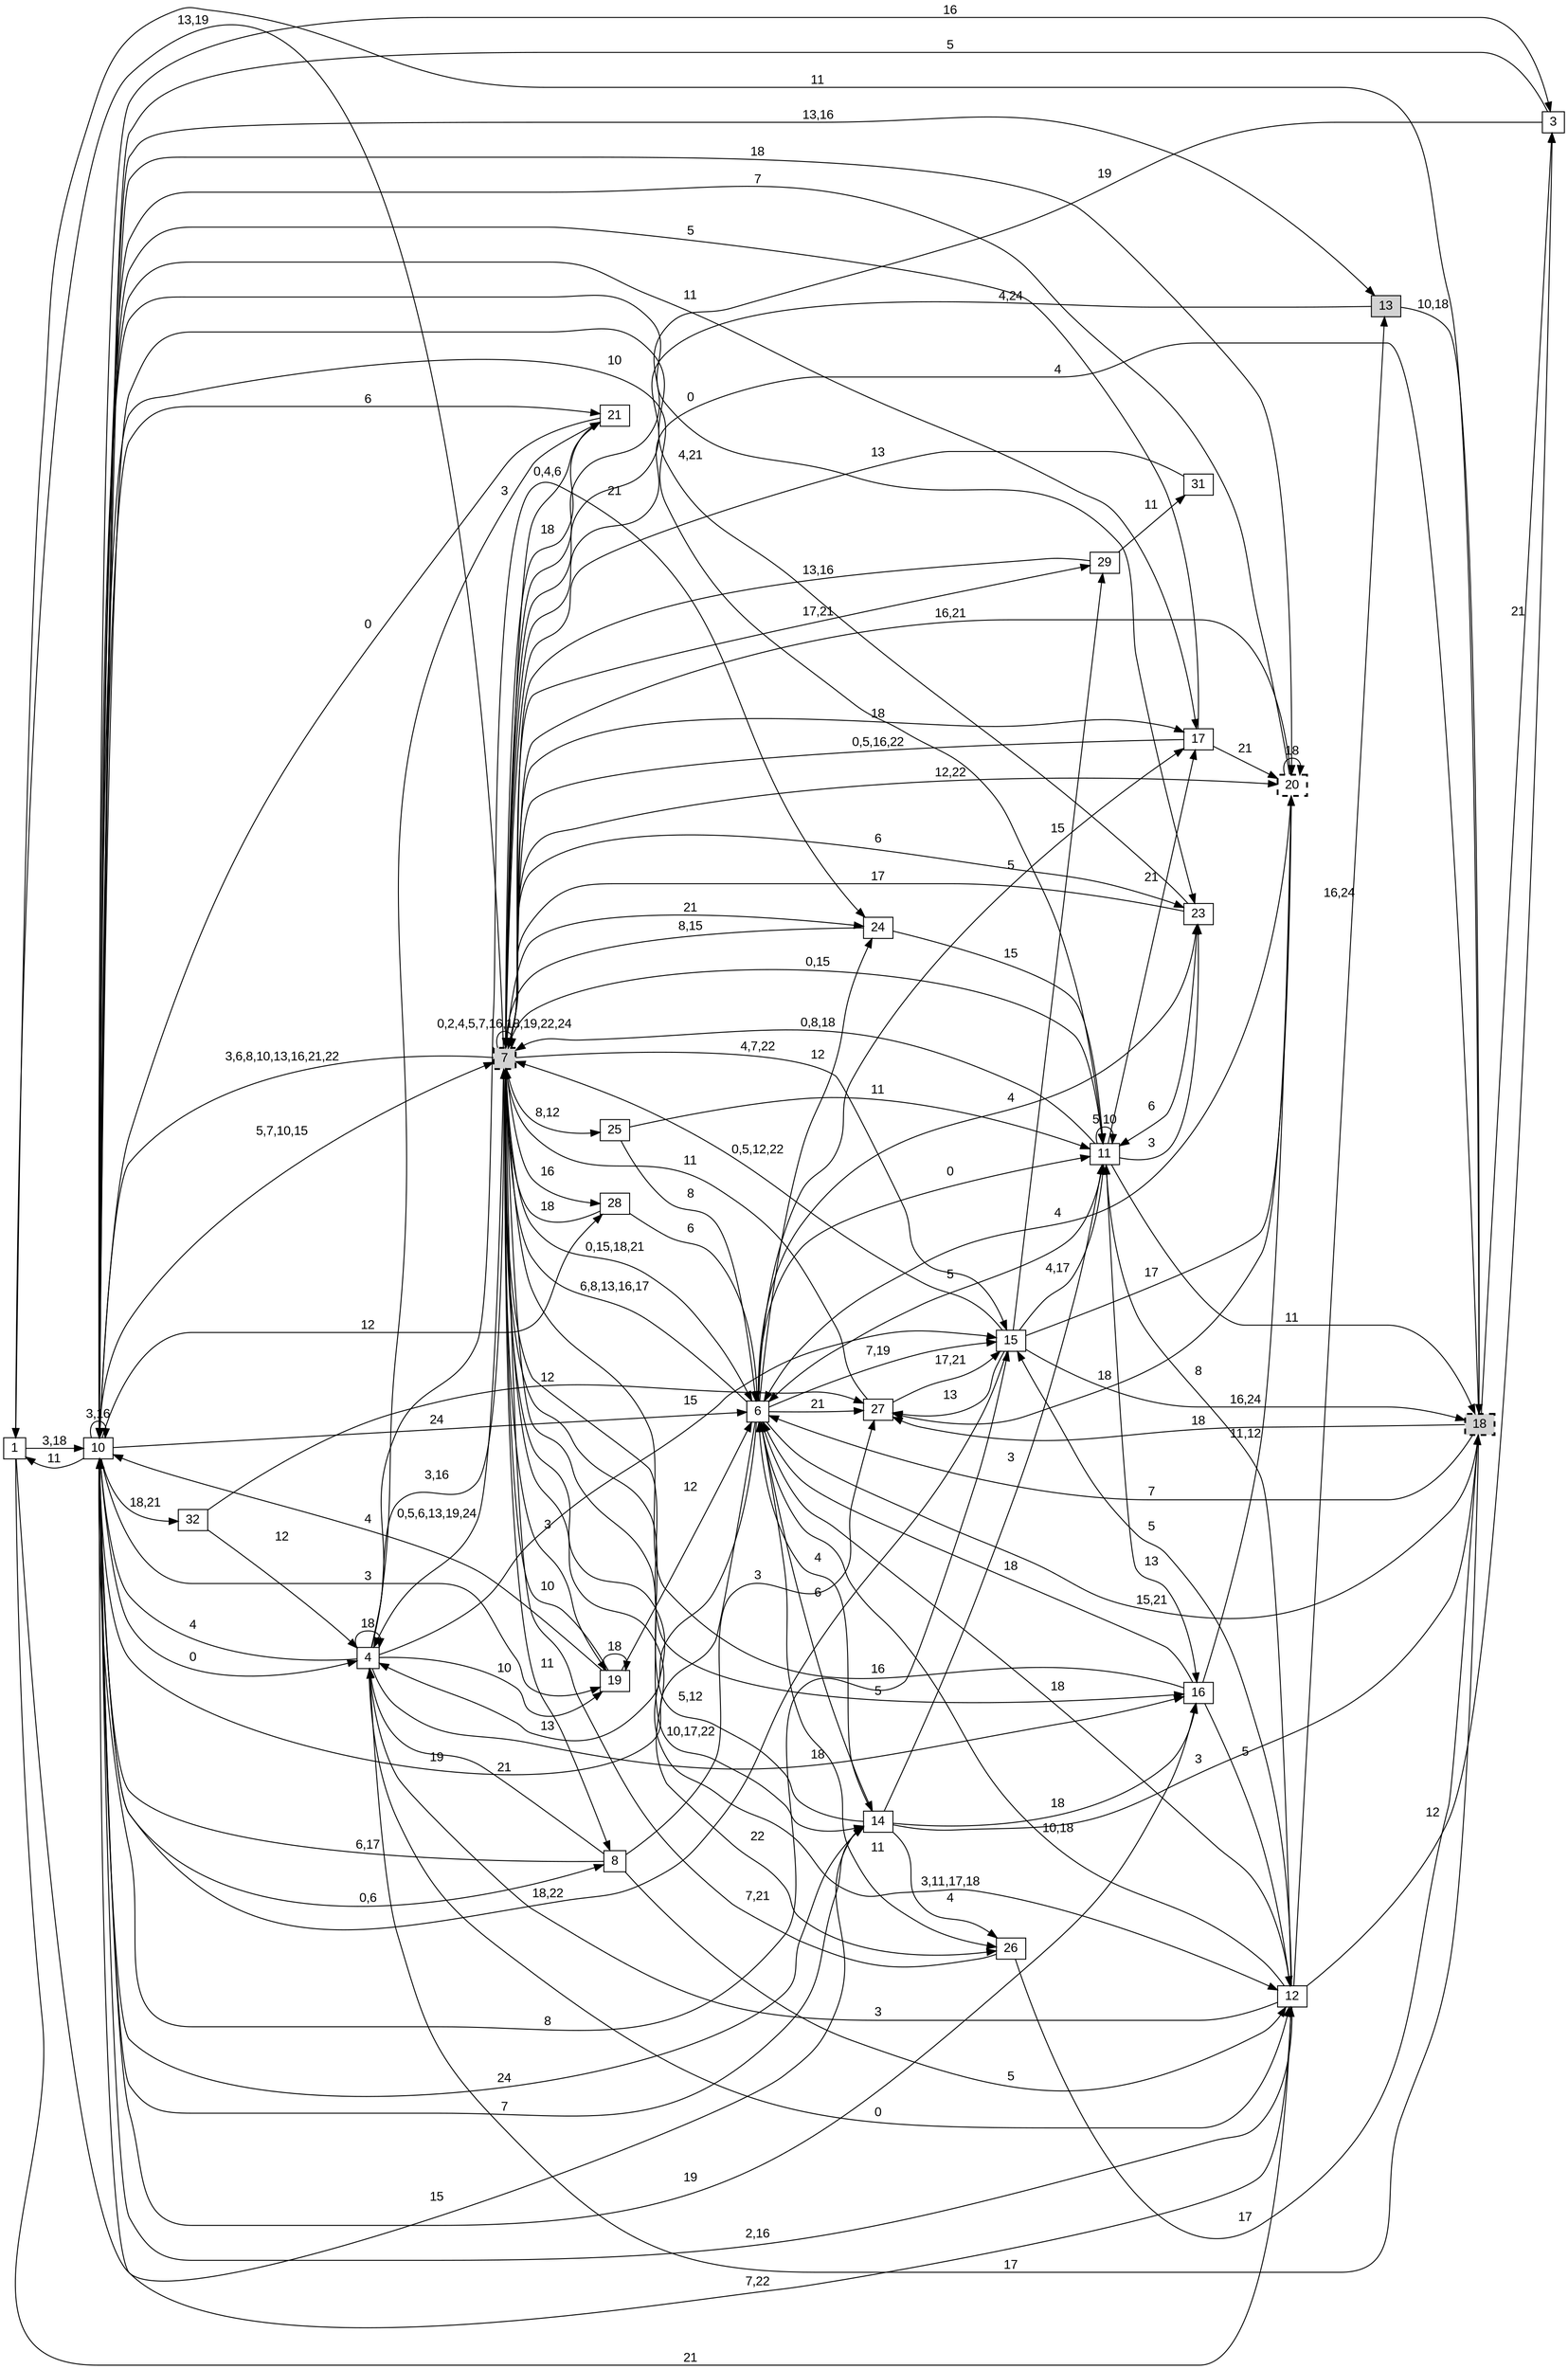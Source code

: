 digraph "NDFA" {
  rankdir=LR
  node [shape=box width=0.1 height=0.1 fontname=Arial]
  edge [fontname=Arial]
/* Estados */
 s1 [label="1" ] /* I:0 F:0 D:0 */
 s3 [label="3" ] /* I:0 F:0 D:0 */
 s4 [label="4" ] /* I:0 F:0 D:0 */
 s6 [label="6" ] /* I:0 F:0 D:0 */
 s7 [label="7" style="filled,bold,dashed"] /* I:1 F:1 D:0 */
 s8 [label="8" ] /* I:0 F:0 D:0 */
 s10 [label="10" ] /* I:0 F:0 D:0 */
 s11 [label="11" ] /* I:0 F:0 D:0 */
 s12 [label="12" ] /* I:0 F:0 D:0 */
 s13 [label="13" style="filled"] /* I:1 F:0 D:0 */
 s14 [label="14" ] /* I:0 F:0 D:0 */
 s15 [label="15" ] /* I:0 F:0 D:0 */
 s16 [label="16" ] /* I:0 F:0 D:0 */
 s17 [label="17" ] /* I:0 F:0 D:0 */
 s18 [label="18" style="filled,bold,dashed"] /* I:1 F:1 D:0 */
 s19 [label="19" ] /* I:0 F:0 D:0 */
 s20 [label="20" style="bold,dashed"] /* I:0 F:1 D:0 */
 s21 [label="21" ] /* I:0 F:0 D:0 */
 s23 [label="23" ] /* I:0 F:0 D:0 */
 s24 [label="24" ] /* I:0 F:0 D:0 */
 s25 [label="25" ] /* I:0 F:0 D:0 */
 s26 [label="26" ] /* I:0 F:0 D:0 */
 s27 [label="27" ] /* I:0 F:0 D:0 */
 s28 [label="28" ] /* I:0 F:0 D:0 */
 s29 [label="29" ] /* I:0 F:0 D:0 */
 s31 [label="31" ] /* I:0 F:0 D:0 */
 s32 [label="32" ] /* I:0 F:0 D:0 */
/* Transiciones */
  s1 -> s10 [label="3,18"]
  s1 -> s12 [label="21"]
  s1 -> s14 [label="15"]
  s3 -> s7 [label="19"]
  s3 -> s10 [label="5"]
  s4 -> s4 [label="18"]
  s4 -> s7 [label="3,16"]
  s4 -> s10 [label="4"]
  s4 -> s12 [label="0"]
  s4 -> s15 [label="15"]
  s4 -> s16 [label="18"]
  s4 -> s19 [label="10"]
  s4 -> s21 [label="3"]
  s4 -> s24 [label="21"]
  s6 -> s4 [label="13"]
  s6 -> s7 [label="6,8,13,16,17"]
  s6 -> s10 [label="19"]
  s6 -> s11 [label="0"]
  s6 -> s12 [label="18"]
  s6 -> s14 [label="6"]
  s6 -> s15 [label="7,19"]
  s6 -> s17 [label="5"]
  s6 -> s18 [label="15,21"]
  s6 -> s23 [label="4"]
  s6 -> s24 [label="12"]
  s6 -> s26 [label="11"]
  s6 -> s27 [label="21"]
  s7 -> s1 [label="13,19"]
  s7 -> s4 [label="0,5,6,13,19,24"]
  s7 -> s6 [label="0,15,18,21"]
  s7 -> s7 [label="0,2,4,5,7,16,18,19,22,24"]
  s7 -> s8 [label="11"]
  s7 -> s10 [label="3,6,8,10,13,16,21,22"]
  s7 -> s11 [label="0,15"]
  s7 -> s12 [label="3,11,17,18"]
  s7 -> s14 [label="10,17,22"]
  s7 -> s15 [label="4,7,22"]
  s7 -> s16 [label="5"]
  s7 -> s17 [label="18"]
  s7 -> s19 [label="3"]
  s7 -> s20 [label="12,22"]
  s7 -> s21 [label="18"]
  s7 -> s23 [label="6"]
  s7 -> s24 [label="21"]
  s7 -> s25 [label="8,12"]
  s7 -> s26 [label="22"]
  s7 -> s28 [label="16"]
  s7 -> s29 [label="17,21"]
  s8 -> s4 [label="21"]
  s8 -> s10 [label="6,17"]
  s8 -> s12 [label="5"]
  s8 -> s27 [label="3"]
  s10 -> s1 [label="11"]
  s10 -> s3 [label="16"]
  s10 -> s4 [label="0"]
  s10 -> s6 [label="24"]
  s10 -> s7 [label="5,7,10,15"]
  s10 -> s8 [label="0,6"]
  s10 -> s10 [label="3,16"]
  s10 -> s11 [label="10"]
  s10 -> s12 [label="7,22"]
  s10 -> s13 [label="13,16"]
  s10 -> s14 [label="7"]
  s10 -> s15 [label="8"]
  s10 -> s16 [label="19"]
  s10 -> s17 [label="11"]
  s10 -> s19 [label="3"]
  s10 -> s20 [label="18"]
  s10 -> s21 [label="6"]
  s10 -> s23 [label="0"]
  s10 -> s28 [label="12"]
  s10 -> s32 [label="18,21"]
  s11 -> s6 [label="5"]
  s11 -> s7 [label="0,8,18"]
  s11 -> s11 [label="5,10"]
  s11 -> s16 [label="13"]
  s11 -> s17 [label="21"]
  s11 -> s18 [label="11"]
  s11 -> s23 [label="3"]
  s12 -> s3 [label="12"]
  s12 -> s4 [label="3"]
  s12 -> s6 [label="10,18"]
  s12 -> s10 [label="2,16"]
  s12 -> s11 [label="8"]
  s12 -> s13 [label="16,24"]
  s12 -> s15 [label="5"]
  s13 -> s7 [label="4,24"]
  s13 -> s18 [label="10,18"]
  s14 -> s6 [label="4"]
  s14 -> s7 [label="5,12"]
  s14 -> s10 [label="24"]
  s14 -> s11 [label="3"]
  s14 -> s16 [label="18"]
  s14 -> s18 [label="3"]
  s14 -> s26 [label="4"]
  s15 -> s7 [label="0,5,12,22"]
  s15 -> s10 [label="18,22"]
  s15 -> s11 [label="4,17"]
  s15 -> s18 [label="16,24"]
  s15 -> s20 [label="17"]
  s15 -> s27 [label="13"]
  s15 -> s29 [label="15"]
  s16 -> s6 [label="18"]
  s16 -> s7 [label="16"]
  s16 -> s12 [label="5"]
  s16 -> s20 [label="11,12"]
  s17 -> s7 [label="0,5,16,22"]
  s17 -> s10 [label="5"]
  s17 -> s20 [label="21"]
  s18 -> s1 [label="11"]
  s18 -> s3 [label="21"]
  s18 -> s4 [label="17"]
  s18 -> s6 [label="7"]
  s18 -> s7 [label="4"]
  s18 -> s27 [label="18"]
  s19 -> s6 [label="12"]
  s19 -> s7 [label="10"]
  s19 -> s10 [label="4"]
  s19 -> s19 [label="18"]
  s20 -> s6 [label="4"]
  s20 -> s7 [label="16,21"]
  s20 -> s10 [label="7"]
  s20 -> s20 [label="18"]
  s20 -> s27 [label="18"]
  s21 -> s7 [label="0,4,6"]
  s21 -> s10 [label="0"]
  s23 -> s7 [label="17"]
  s23 -> s10 [label="4,21"]
  s23 -> s11 [label="6"]
  s24 -> s7 [label="8,15"]
  s24 -> s11 [label="15"]
  s25 -> s6 [label="8"]
  s25 -> s11 [label="11"]
  s26 -> s7 [label="7,21"]
  s26 -> s18 [label="17"]
  s27 -> s7 [label="11"]
  s27 -> s15 [label="17,21"]
  s28 -> s6 [label="6"]
  s28 -> s7 [label="18"]
  s29 -> s7 [label="13,16"]
  s29 -> s31 [label="11"]
  s31 -> s7 [label="13"]
  s32 -> s4 [label="12"]
  s32 -> s27 [label="12"]
}
